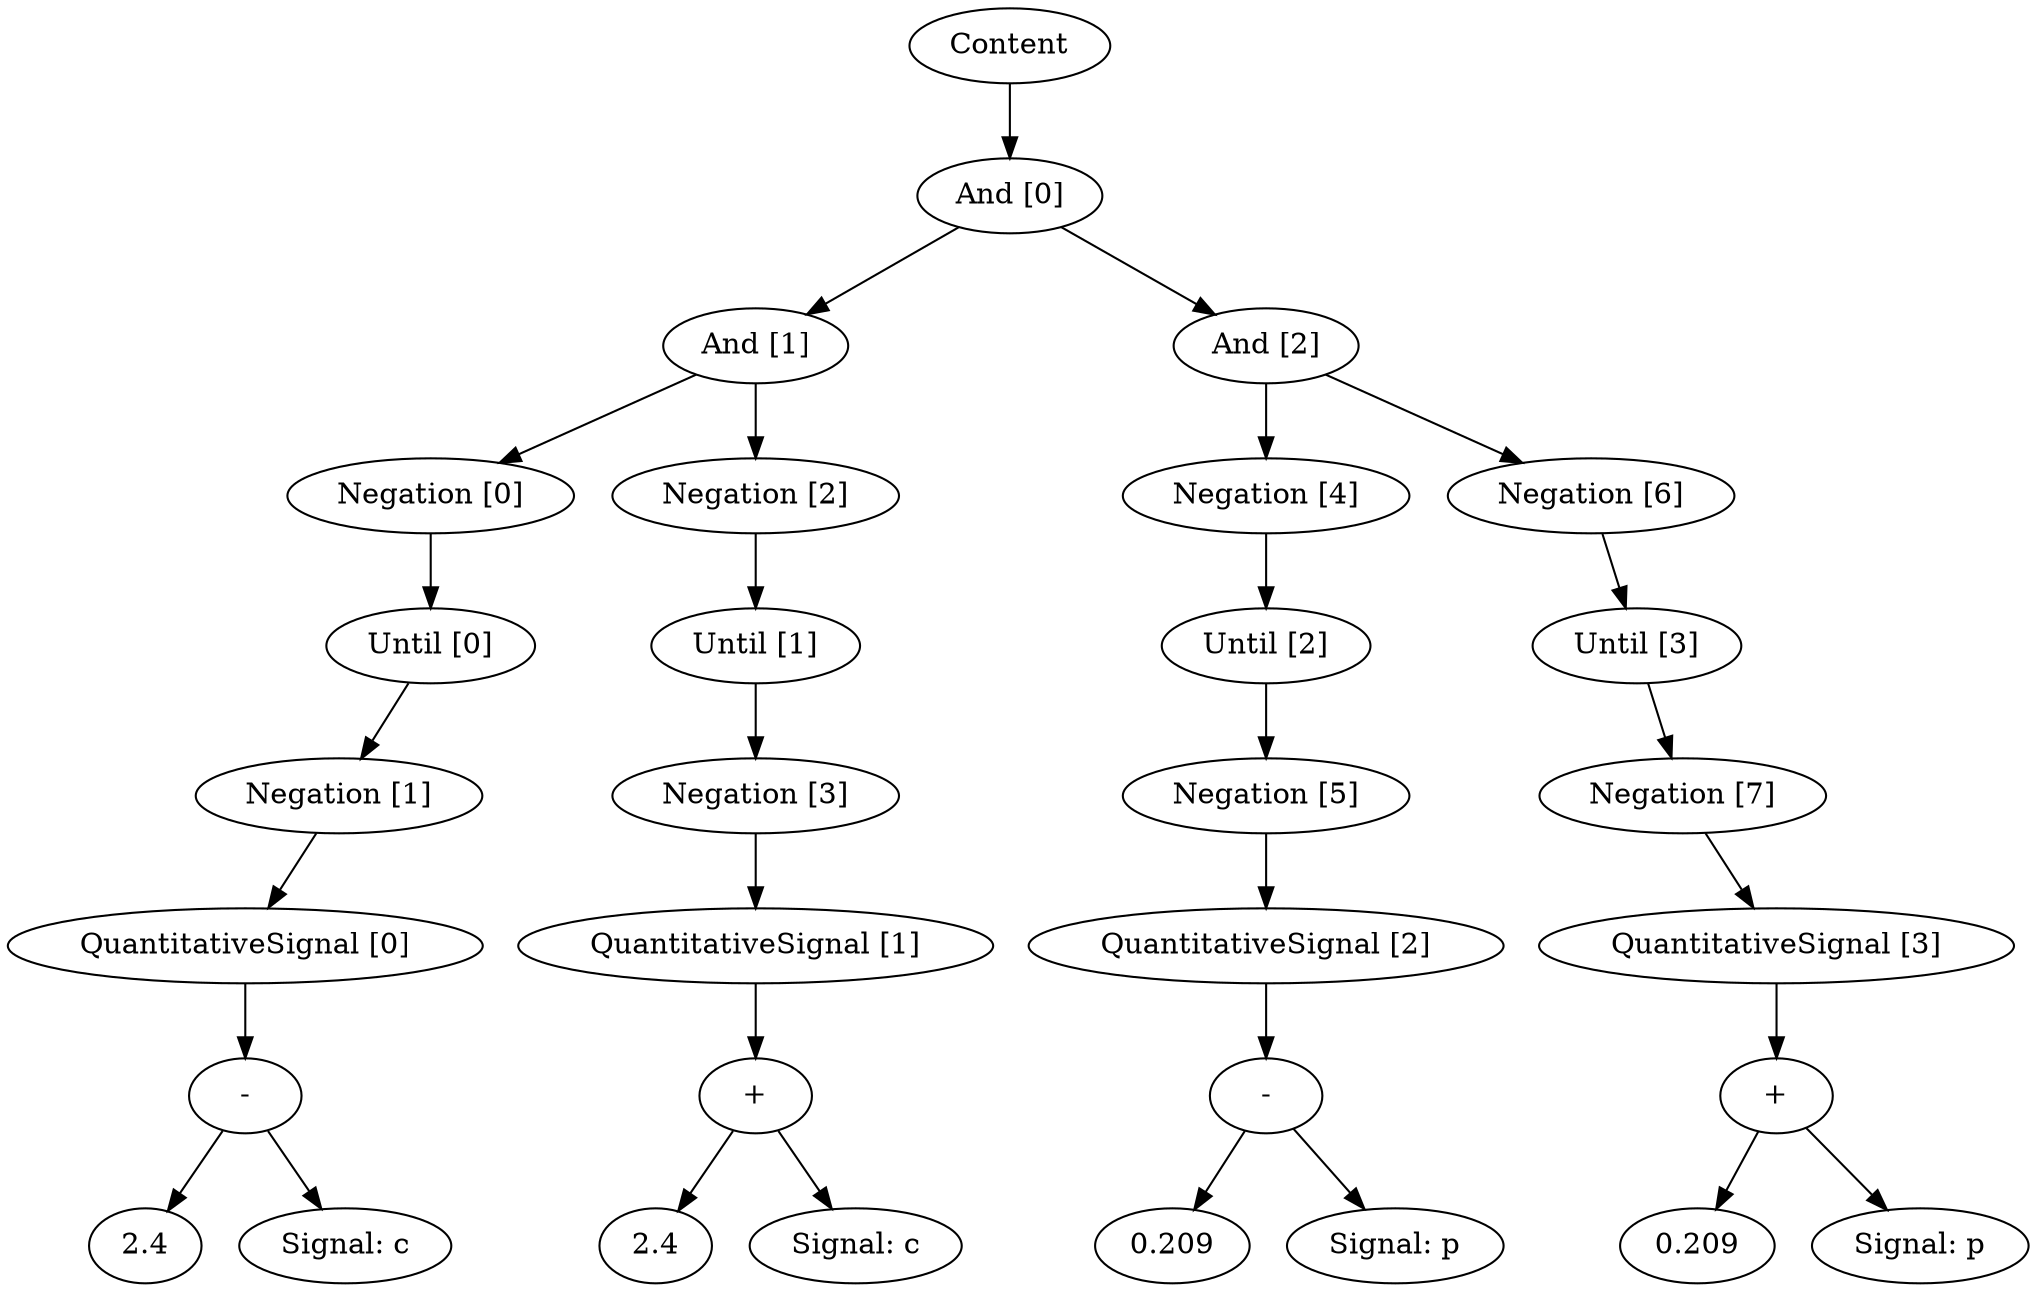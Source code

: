 digraph stlTree {
	"Content_0"[label="Content"];
	"And_0"[label="And [0]"];
	"Content_0" -> "And_0";
	"And_1"[label="And [1]"];
	"And_0" -> "And_1";
	"Negation_0"[label="Negation [0]"];
	"And_1" -> "Negation_0";
	"Until_0"[label="Until [0]"];
	"Negation_0" -> "Until_0";
	"Negation_1"[label="Negation [1]"];
	"Until_0" -> "Negation_1";
	"QuantitativeSignal_0"[label="QuantitativeSignal [0]"];
	"Negation_1" -> "QuantitativeSignal_0";
	"BinaryOperation_0"[label="-"];
	"QuantitativeSignal_0" -> "BinaryOperation_0";
	"FloatValue_0"[label="2.4"];
	"BinaryOperation_0" -> "FloatValue_0";
	"Signal_0"[label="Signal: c"];
	"BinaryOperation_0" -> "Signal_0";
	"Negation_2"[label="Negation [2]"];
	"And_1" -> "Negation_2";
	"Until_1"[label="Until [1]"];
	"Negation_2" -> "Until_1";
	"Negation_3"[label="Negation [3]"];
	"Until_1" -> "Negation_3";
	"QuantitativeSignal_1"[label="QuantitativeSignal [1]"];
	"Negation_3" -> "QuantitativeSignal_1";
	"BinaryOperation_1"[label="+"];
	"QuantitativeSignal_1" -> "BinaryOperation_1";
	"FloatValue_1"[label="2.4"];
	"BinaryOperation_1" -> "FloatValue_1";
	"Signal_1"[label="Signal: c"];
	"BinaryOperation_1" -> "Signal_1";
	"And_2"[label="And [2]"];
	"And_0" -> "And_2";
	"Negation_4"[label="Negation [4]"];
	"And_2" -> "Negation_4";
	"Until_2"[label="Until [2]"];
	"Negation_4" -> "Until_2";
	"Negation_5"[label="Negation [5]"];
	"Until_2" -> "Negation_5";
	"QuantitativeSignal_2"[label="QuantitativeSignal [2]"];
	"Negation_5" -> "QuantitativeSignal_2";
	"BinaryOperation_2"[label="-"];
	"QuantitativeSignal_2" -> "BinaryOperation_2";
	"FloatValue_2"[label="0.209"];
	"BinaryOperation_2" -> "FloatValue_2";
	"Signal_2"[label="Signal: p"];
	"BinaryOperation_2" -> "Signal_2";
	"Negation_6"[label="Negation [6]"];
	"And_2" -> "Negation_6";
	"Until_3"[label="Until [3]"];
	"Negation_6" -> "Until_3";
	"Negation_7"[label="Negation [7]"];
	"Until_3" -> "Negation_7";
	"QuantitativeSignal_3"[label="QuantitativeSignal [3]"];
	"Negation_7" -> "QuantitativeSignal_3";
	"BinaryOperation_3"[label="+"];
	"QuantitativeSignal_3" -> "BinaryOperation_3";
	"FloatValue_3"[label="0.209"];
	"BinaryOperation_3" -> "FloatValue_3";
	"Signal_3"[label="Signal: p"];
	"BinaryOperation_3" -> "Signal_3";
}